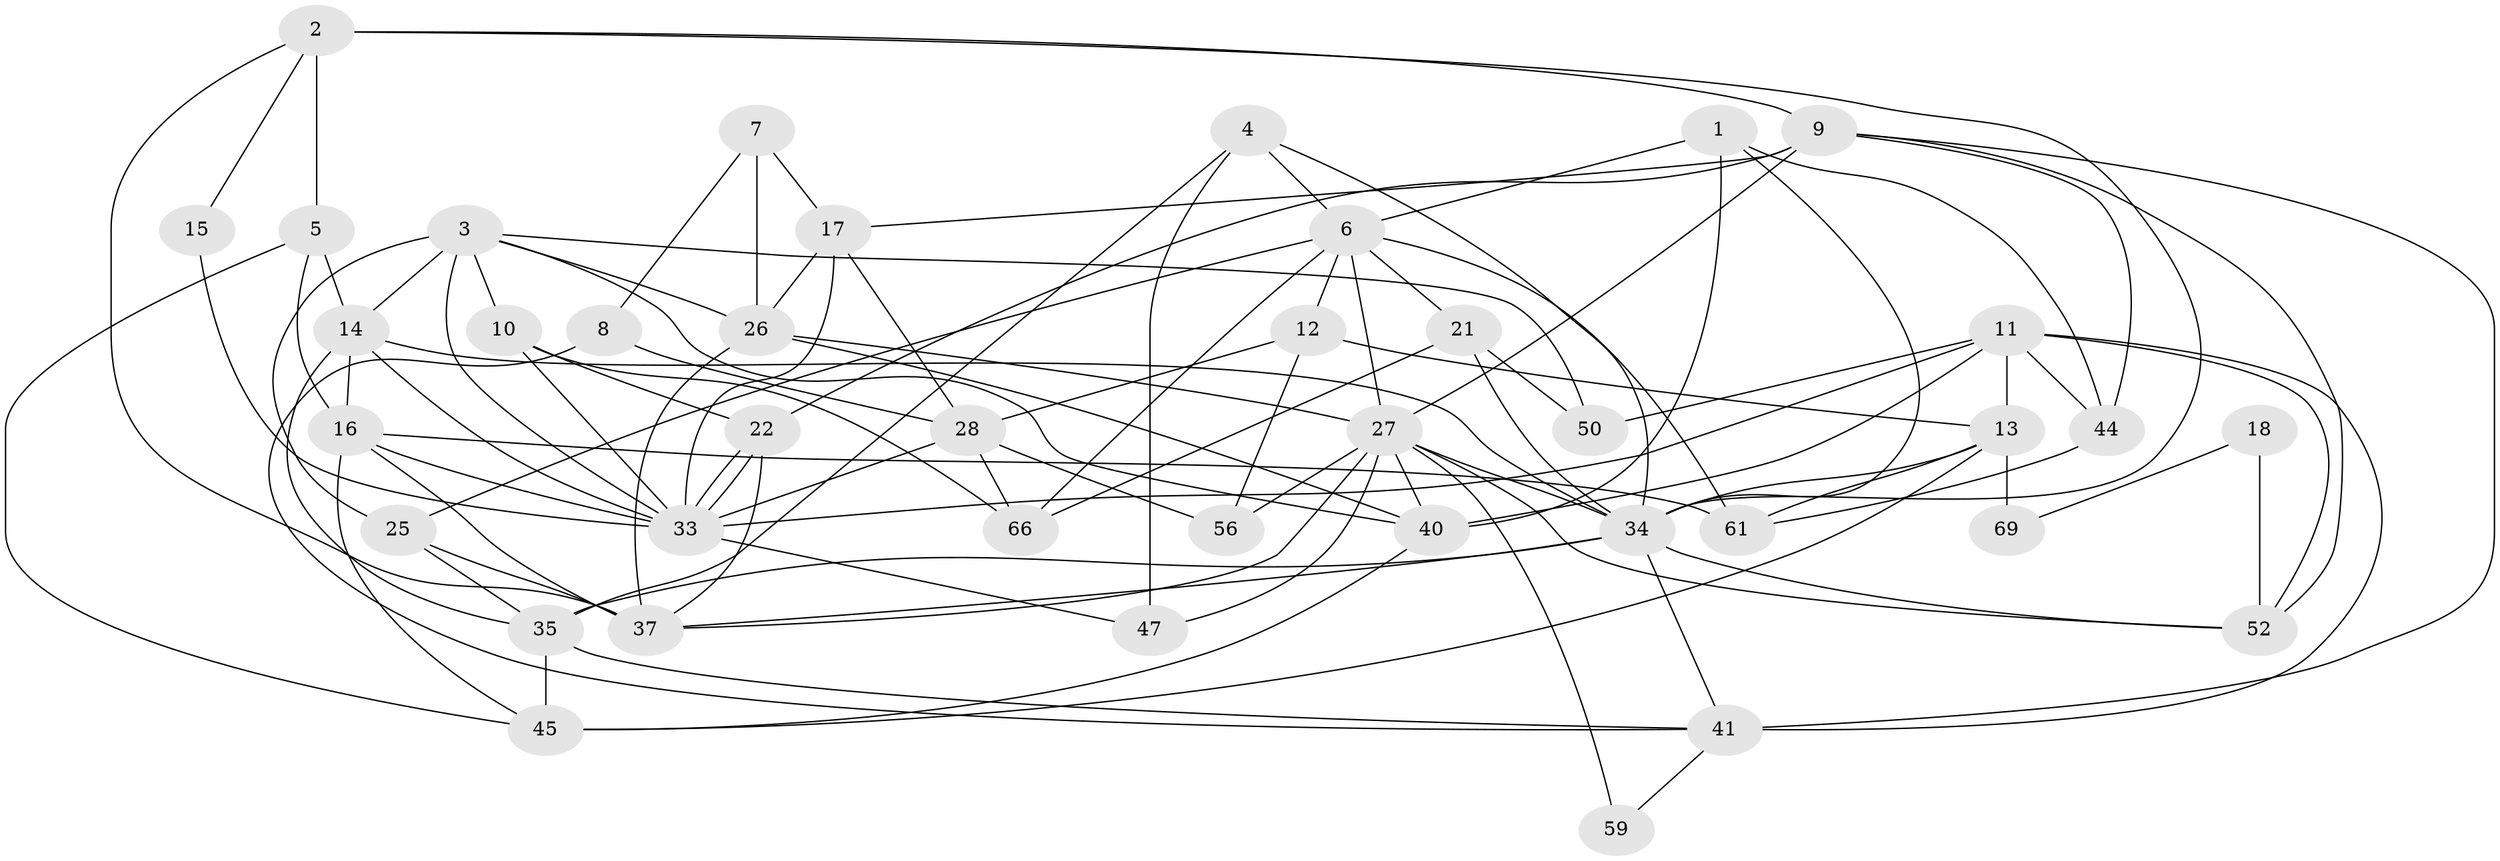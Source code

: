 // original degree distribution, {2: 0.11594202898550725, 4: 0.34782608695652173, 5: 0.15942028985507245, 3: 0.2753623188405797, 7: 0.043478260869565216, 6: 0.014492753623188406, 8: 0.028985507246376812, 9: 0.014492753623188406}
// Generated by graph-tools (version 1.1) at 2025/41/03/06/25 10:41:58]
// undirected, 40 vertices, 102 edges
graph export_dot {
graph [start="1"]
  node [color=gray90,style=filled];
  1 [super="+53"];
  2 [super="+24"];
  3 [super="+38"];
  4 [super="+60"];
  5 [super="+36"];
  6 [super="+20"];
  7;
  8 [super="+29"];
  9 [super="+31"];
  10 [super="+32"];
  11 [super="+19"];
  12 [super="+63"];
  13 [super="+30"];
  14 [super="+23"];
  15;
  16 [super="+54"];
  17 [super="+46"];
  18;
  21;
  22;
  25 [super="+39"];
  26 [super="+62"];
  27 [super="+67"];
  28 [super="+42"];
  33 [super="+51"];
  34 [super="+57"];
  35 [super="+43"];
  37 [super="+68"];
  40 [super="+64"];
  41 [super="+48"];
  44;
  45 [super="+49"];
  47;
  50 [super="+65"];
  52 [super="+55"];
  56 [super="+58"];
  59;
  61;
  66;
  69;
  1 -- 44;
  1 -- 40;
  1 -- 34;
  1 -- 6;
  2 -- 9;
  2 -- 37;
  2 -- 15;
  2 -- 5;
  2 -- 34;
  3 -- 14 [weight=2];
  3 -- 10;
  3 -- 50;
  3 -- 25;
  3 -- 26;
  3 -- 40;
  3 -- 33;
  4 -- 47;
  4 -- 6;
  4 -- 35;
  4 -- 34;
  5 -- 14 [weight=2];
  5 -- 45;
  5 -- 16;
  6 -- 27;
  6 -- 25;
  6 -- 66;
  6 -- 21;
  6 -- 61;
  6 -- 12;
  7 -- 17;
  7 -- 8;
  7 -- 26;
  8 -- 28;
  8 -- 41;
  9 -- 52;
  9 -- 17;
  9 -- 27;
  9 -- 22;
  9 -- 44;
  9 -- 41;
  10 -- 22;
  10 -- 66;
  10 -- 33;
  11 -- 44;
  11 -- 33;
  11 -- 50 [weight=2];
  11 -- 40;
  11 -- 13;
  11 -- 41;
  11 -- 52;
  12 -- 28;
  12 -- 13 [weight=2];
  12 -- 56;
  13 -- 61;
  13 -- 45;
  13 -- 69 [weight=2];
  13 -- 34;
  14 -- 35;
  14 -- 16;
  14 -- 33;
  14 -- 34;
  15 -- 33;
  16 -- 61;
  16 -- 33;
  16 -- 45;
  16 -- 37;
  17 -- 26;
  17 -- 28;
  17 -- 33;
  18 -- 69;
  18 -- 52;
  21 -- 34;
  21 -- 66;
  21 -- 50;
  22 -- 33;
  22 -- 33;
  22 -- 37;
  25 -- 37;
  25 -- 35;
  26 -- 37;
  26 -- 40;
  26 -- 27;
  27 -- 37;
  27 -- 40;
  27 -- 47;
  27 -- 59;
  27 -- 52;
  27 -- 56;
  27 -- 34;
  28 -- 33 [weight=2];
  28 -- 56;
  28 -- 66;
  33 -- 47;
  34 -- 52;
  34 -- 37;
  34 -- 35;
  34 -- 41;
  35 -- 45;
  35 -- 41;
  40 -- 45;
  41 -- 59;
  44 -- 61;
}
